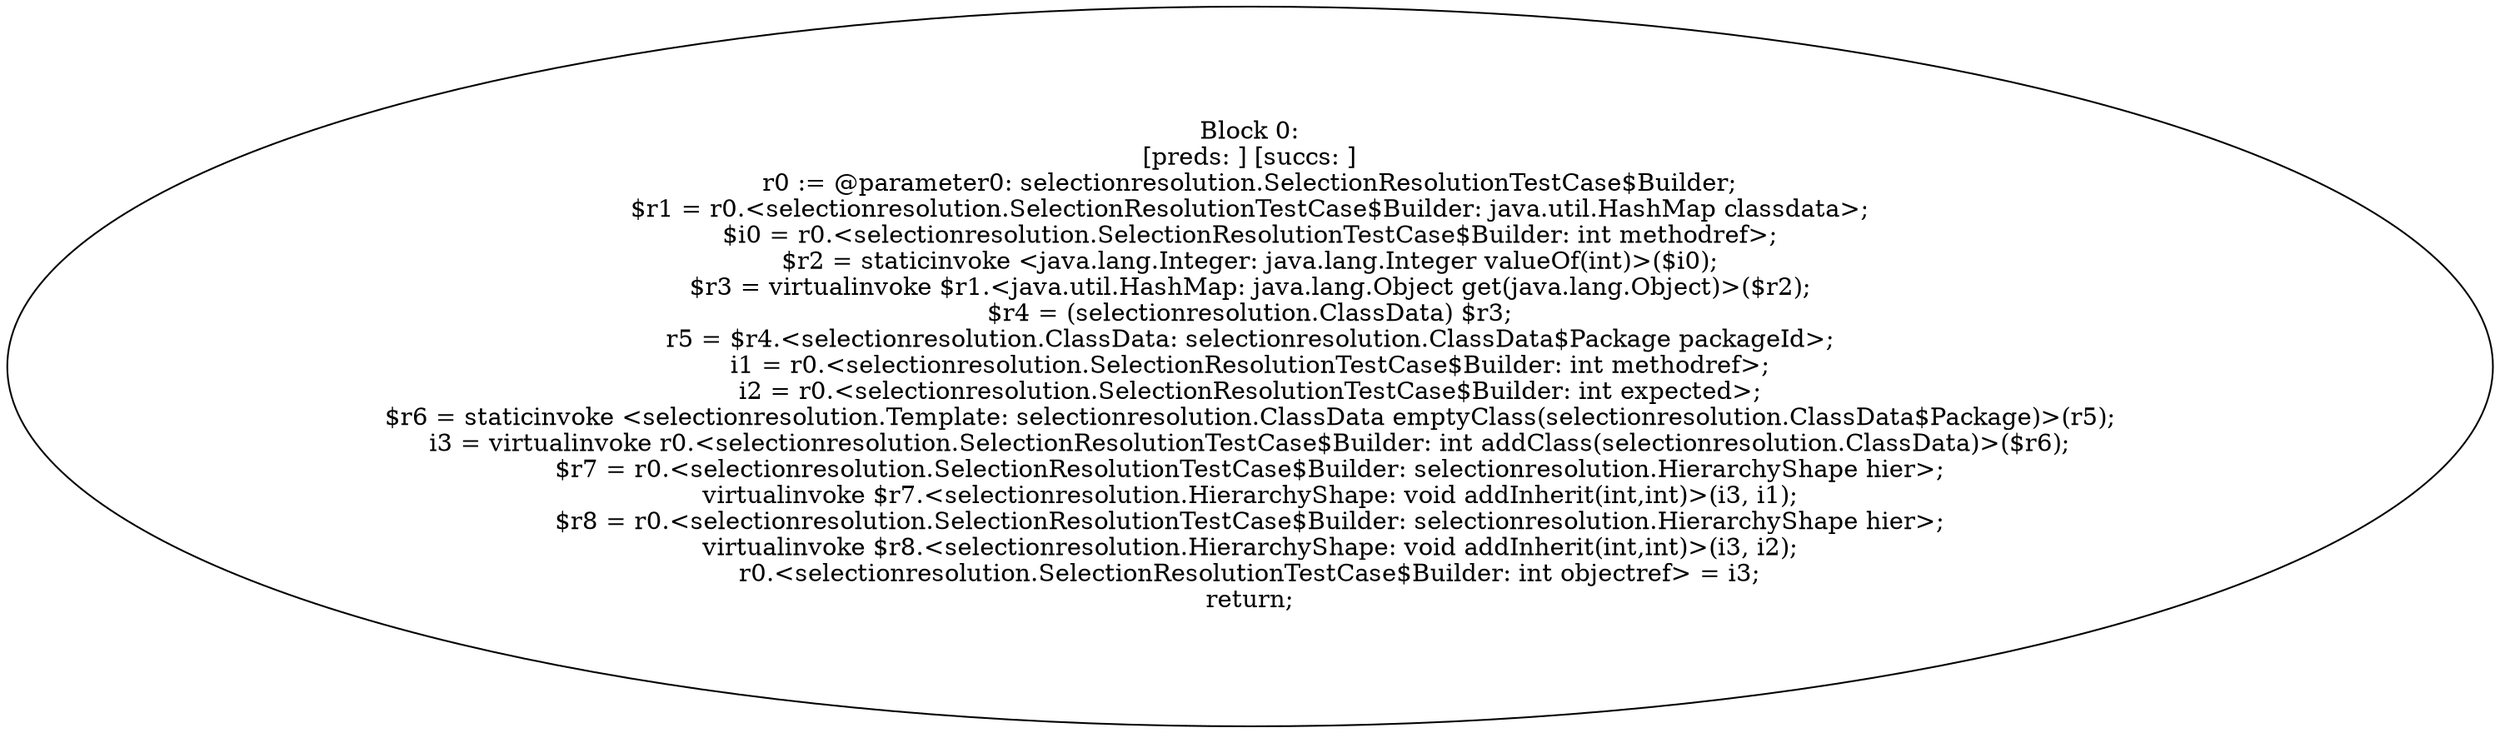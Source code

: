 digraph "unitGraph" {
    "Block 0:
[preds: ] [succs: ]
r0 := @parameter0: selectionresolution.SelectionResolutionTestCase$Builder;
$r1 = r0.<selectionresolution.SelectionResolutionTestCase$Builder: java.util.HashMap classdata>;
$i0 = r0.<selectionresolution.SelectionResolutionTestCase$Builder: int methodref>;
$r2 = staticinvoke <java.lang.Integer: java.lang.Integer valueOf(int)>($i0);
$r3 = virtualinvoke $r1.<java.util.HashMap: java.lang.Object get(java.lang.Object)>($r2);
$r4 = (selectionresolution.ClassData) $r3;
r5 = $r4.<selectionresolution.ClassData: selectionresolution.ClassData$Package packageId>;
i1 = r0.<selectionresolution.SelectionResolutionTestCase$Builder: int methodref>;
i2 = r0.<selectionresolution.SelectionResolutionTestCase$Builder: int expected>;
$r6 = staticinvoke <selectionresolution.Template: selectionresolution.ClassData emptyClass(selectionresolution.ClassData$Package)>(r5);
i3 = virtualinvoke r0.<selectionresolution.SelectionResolutionTestCase$Builder: int addClass(selectionresolution.ClassData)>($r6);
$r7 = r0.<selectionresolution.SelectionResolutionTestCase$Builder: selectionresolution.HierarchyShape hier>;
virtualinvoke $r7.<selectionresolution.HierarchyShape: void addInherit(int,int)>(i3, i1);
$r8 = r0.<selectionresolution.SelectionResolutionTestCase$Builder: selectionresolution.HierarchyShape hier>;
virtualinvoke $r8.<selectionresolution.HierarchyShape: void addInherit(int,int)>(i3, i2);
r0.<selectionresolution.SelectionResolutionTestCase$Builder: int objectref> = i3;
return;
"
}
